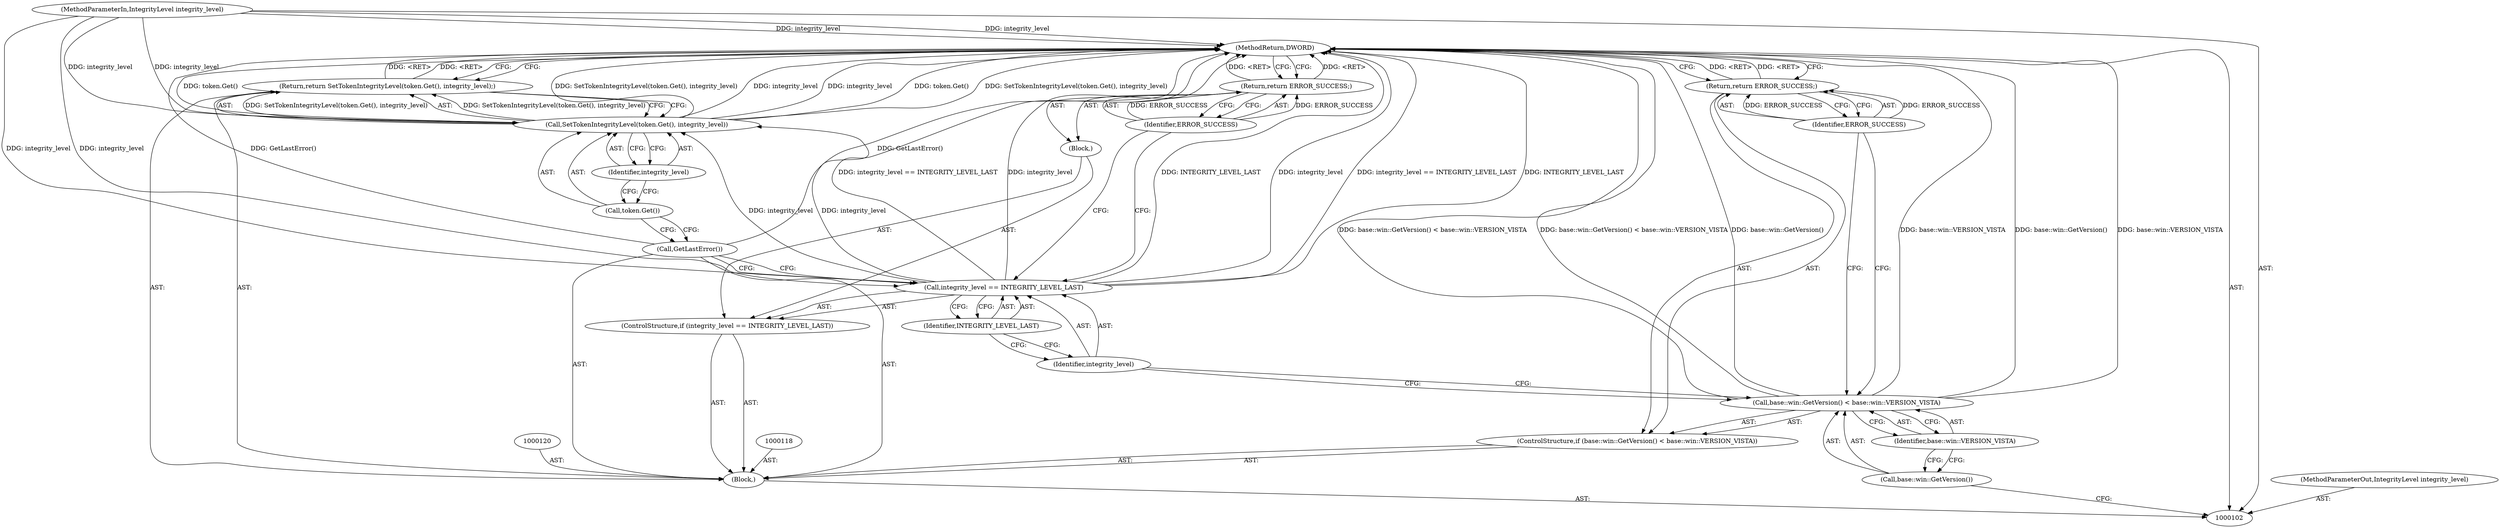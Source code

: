 digraph "0_Chrome_48fae61b8a6c9b741f001d478c595b6c7c0af4d9_2" {
"1000125" [label="(MethodReturn,DWORD)"];
"1000103" [label="(MethodParameterIn,IntegrityLevel integrity_level)"];
"1000157" [label="(MethodParameterOut,IntegrityLevel integrity_level)"];
"1000104" [label="(Block,)"];
"1000119" [label="(Call,GetLastError())"];
"1000121" [label="(Return,return SetTokenIntegrityLevel(token.Get(), integrity_level);)"];
"1000123" [label="(Call,token.Get())"];
"1000124" [label="(Identifier,integrity_level)"];
"1000122" [label="(Call,SetTokenIntegrityLevel(token.Get(), integrity_level))"];
"1000105" [label="(ControlStructure,if (base::win::GetVersion() < base::win::VERSION_VISTA))"];
"1000108" [label="(Identifier,base::win::VERSION_VISTA)"];
"1000106" [label="(Call,base::win::GetVersion() < base::win::VERSION_VISTA)"];
"1000107" [label="(Call,base::win::GetVersion())"];
"1000110" [label="(Identifier,ERROR_SUCCESS)"];
"1000109" [label="(Return,return ERROR_SUCCESS;)"];
"1000111" [label="(ControlStructure,if (integrity_level == INTEGRITY_LEVEL_LAST))"];
"1000114" [label="(Identifier,INTEGRITY_LEVEL_LAST)"];
"1000115" [label="(Block,)"];
"1000112" [label="(Call,integrity_level == INTEGRITY_LEVEL_LAST)"];
"1000113" [label="(Identifier,integrity_level)"];
"1000117" [label="(Identifier,ERROR_SUCCESS)"];
"1000116" [label="(Return,return ERROR_SUCCESS;)"];
"1000125" -> "1000102"  [label="AST: "];
"1000125" -> "1000109"  [label="CFG: "];
"1000125" -> "1000116"  [label="CFG: "];
"1000125" -> "1000121"  [label="CFG: "];
"1000116" -> "1000125"  [label="DDG: <RET>"];
"1000121" -> "1000125"  [label="DDG: <RET>"];
"1000106" -> "1000125"  [label="DDG: base::win::VERSION_VISTA"];
"1000106" -> "1000125"  [label="DDG: base::win::GetVersion()"];
"1000106" -> "1000125"  [label="DDG: base::win::GetVersion() < base::win::VERSION_VISTA"];
"1000112" -> "1000125"  [label="DDG: INTEGRITY_LEVEL_LAST"];
"1000112" -> "1000125"  [label="DDG: integrity_level == INTEGRITY_LEVEL_LAST"];
"1000112" -> "1000125"  [label="DDG: integrity_level"];
"1000122" -> "1000125"  [label="DDG: token.Get()"];
"1000122" -> "1000125"  [label="DDG: SetTokenIntegrityLevel(token.Get(), integrity_level)"];
"1000122" -> "1000125"  [label="DDG: integrity_level"];
"1000103" -> "1000125"  [label="DDG: integrity_level"];
"1000119" -> "1000125"  [label="DDG: GetLastError()"];
"1000109" -> "1000125"  [label="DDG: <RET>"];
"1000103" -> "1000102"  [label="AST: "];
"1000103" -> "1000125"  [label="DDG: integrity_level"];
"1000103" -> "1000112"  [label="DDG: integrity_level"];
"1000103" -> "1000122"  [label="DDG: integrity_level"];
"1000157" -> "1000102"  [label="AST: "];
"1000104" -> "1000102"  [label="AST: "];
"1000105" -> "1000104"  [label="AST: "];
"1000111" -> "1000104"  [label="AST: "];
"1000118" -> "1000104"  [label="AST: "];
"1000119" -> "1000104"  [label="AST: "];
"1000120" -> "1000104"  [label="AST: "];
"1000121" -> "1000104"  [label="AST: "];
"1000119" -> "1000104"  [label="AST: "];
"1000119" -> "1000112"  [label="CFG: "];
"1000123" -> "1000119"  [label="CFG: "];
"1000119" -> "1000125"  [label="DDG: GetLastError()"];
"1000121" -> "1000104"  [label="AST: "];
"1000121" -> "1000122"  [label="CFG: "];
"1000122" -> "1000121"  [label="AST: "];
"1000125" -> "1000121"  [label="CFG: "];
"1000121" -> "1000125"  [label="DDG: <RET>"];
"1000122" -> "1000121"  [label="DDG: SetTokenIntegrityLevel(token.Get(), integrity_level)"];
"1000123" -> "1000122"  [label="AST: "];
"1000123" -> "1000119"  [label="CFG: "];
"1000124" -> "1000123"  [label="CFG: "];
"1000124" -> "1000122"  [label="AST: "];
"1000124" -> "1000123"  [label="CFG: "];
"1000122" -> "1000124"  [label="CFG: "];
"1000122" -> "1000121"  [label="AST: "];
"1000122" -> "1000124"  [label="CFG: "];
"1000123" -> "1000122"  [label="AST: "];
"1000124" -> "1000122"  [label="AST: "];
"1000121" -> "1000122"  [label="CFG: "];
"1000122" -> "1000125"  [label="DDG: token.Get()"];
"1000122" -> "1000125"  [label="DDG: SetTokenIntegrityLevel(token.Get(), integrity_level)"];
"1000122" -> "1000125"  [label="DDG: integrity_level"];
"1000122" -> "1000121"  [label="DDG: SetTokenIntegrityLevel(token.Get(), integrity_level)"];
"1000112" -> "1000122"  [label="DDG: integrity_level"];
"1000103" -> "1000122"  [label="DDG: integrity_level"];
"1000105" -> "1000104"  [label="AST: "];
"1000106" -> "1000105"  [label="AST: "];
"1000109" -> "1000105"  [label="AST: "];
"1000108" -> "1000106"  [label="AST: "];
"1000108" -> "1000107"  [label="CFG: "];
"1000106" -> "1000108"  [label="CFG: "];
"1000106" -> "1000105"  [label="AST: "];
"1000106" -> "1000108"  [label="CFG: "];
"1000107" -> "1000106"  [label="AST: "];
"1000108" -> "1000106"  [label="AST: "];
"1000110" -> "1000106"  [label="CFG: "];
"1000113" -> "1000106"  [label="CFG: "];
"1000106" -> "1000125"  [label="DDG: base::win::VERSION_VISTA"];
"1000106" -> "1000125"  [label="DDG: base::win::GetVersion()"];
"1000106" -> "1000125"  [label="DDG: base::win::GetVersion() < base::win::VERSION_VISTA"];
"1000107" -> "1000106"  [label="AST: "];
"1000107" -> "1000102"  [label="CFG: "];
"1000108" -> "1000107"  [label="CFG: "];
"1000110" -> "1000109"  [label="AST: "];
"1000110" -> "1000106"  [label="CFG: "];
"1000109" -> "1000110"  [label="CFG: "];
"1000110" -> "1000109"  [label="DDG: ERROR_SUCCESS"];
"1000109" -> "1000105"  [label="AST: "];
"1000109" -> "1000110"  [label="CFG: "];
"1000110" -> "1000109"  [label="AST: "];
"1000125" -> "1000109"  [label="CFG: "];
"1000109" -> "1000125"  [label="DDG: <RET>"];
"1000110" -> "1000109"  [label="DDG: ERROR_SUCCESS"];
"1000111" -> "1000104"  [label="AST: "];
"1000112" -> "1000111"  [label="AST: "];
"1000115" -> "1000111"  [label="AST: "];
"1000114" -> "1000112"  [label="AST: "];
"1000114" -> "1000113"  [label="CFG: "];
"1000112" -> "1000114"  [label="CFG: "];
"1000115" -> "1000111"  [label="AST: "];
"1000116" -> "1000115"  [label="AST: "];
"1000112" -> "1000111"  [label="AST: "];
"1000112" -> "1000114"  [label="CFG: "];
"1000113" -> "1000112"  [label="AST: "];
"1000114" -> "1000112"  [label="AST: "];
"1000117" -> "1000112"  [label="CFG: "];
"1000119" -> "1000112"  [label="CFG: "];
"1000112" -> "1000125"  [label="DDG: INTEGRITY_LEVEL_LAST"];
"1000112" -> "1000125"  [label="DDG: integrity_level == INTEGRITY_LEVEL_LAST"];
"1000112" -> "1000125"  [label="DDG: integrity_level"];
"1000103" -> "1000112"  [label="DDG: integrity_level"];
"1000112" -> "1000122"  [label="DDG: integrity_level"];
"1000113" -> "1000112"  [label="AST: "];
"1000113" -> "1000106"  [label="CFG: "];
"1000114" -> "1000113"  [label="CFG: "];
"1000117" -> "1000116"  [label="AST: "];
"1000117" -> "1000112"  [label="CFG: "];
"1000116" -> "1000117"  [label="CFG: "];
"1000117" -> "1000116"  [label="DDG: ERROR_SUCCESS"];
"1000116" -> "1000115"  [label="AST: "];
"1000116" -> "1000117"  [label="CFG: "];
"1000117" -> "1000116"  [label="AST: "];
"1000125" -> "1000116"  [label="CFG: "];
"1000116" -> "1000125"  [label="DDG: <RET>"];
"1000117" -> "1000116"  [label="DDG: ERROR_SUCCESS"];
}

